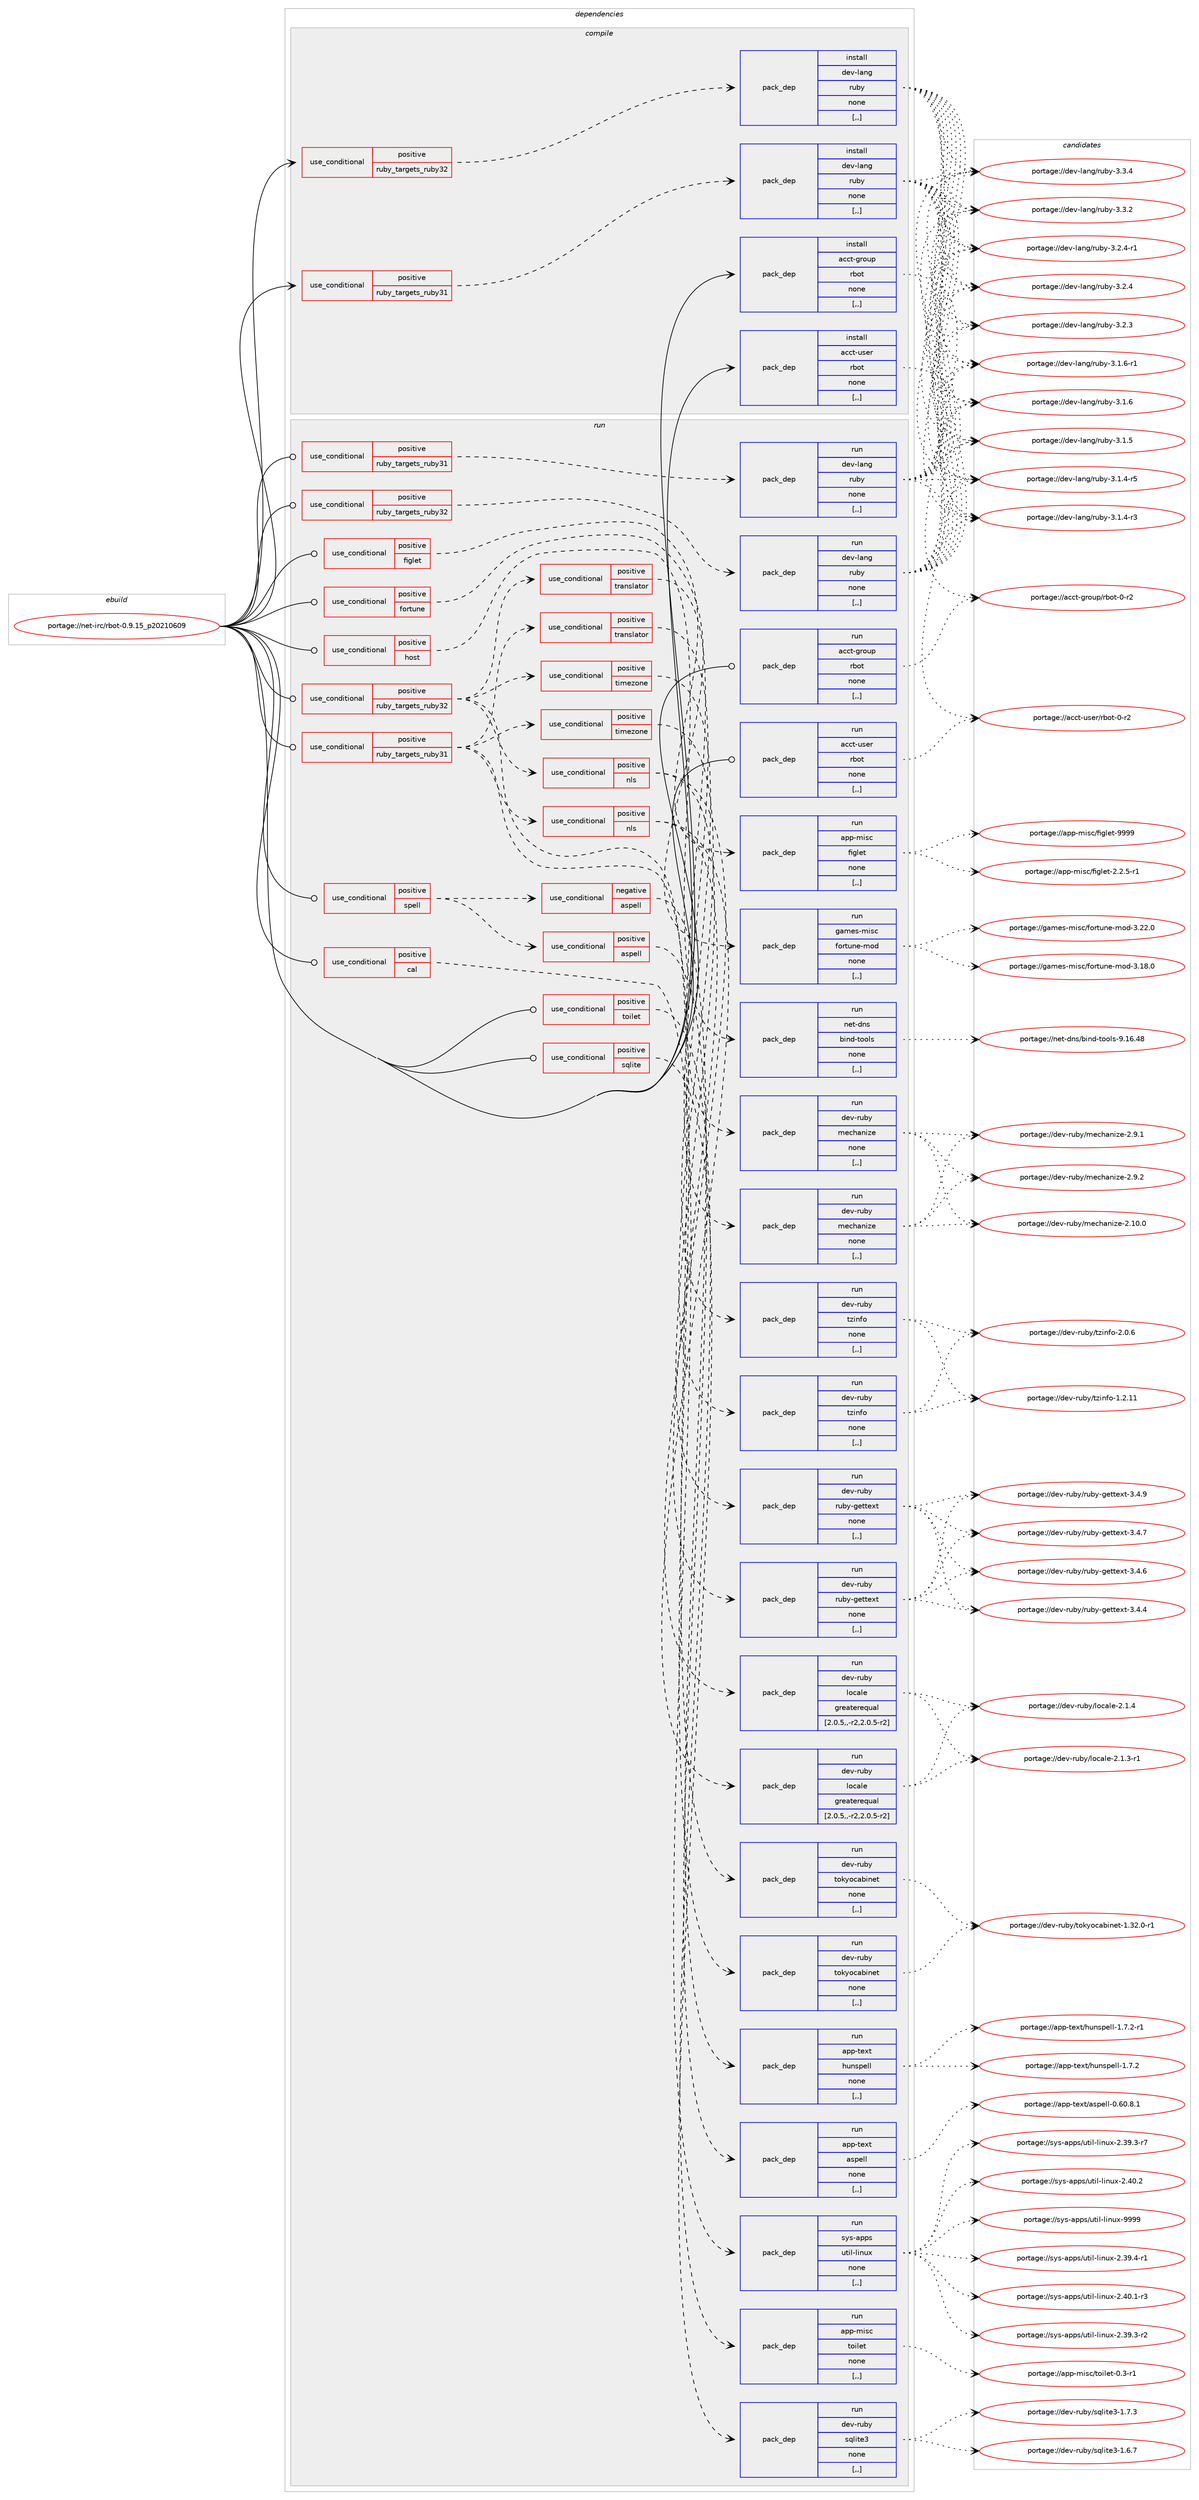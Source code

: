 digraph prolog {

# *************
# Graph options
# *************

newrank=true;
concentrate=true;
compound=true;
graph [rankdir=LR,fontname=Helvetica,fontsize=10,ranksep=1.5];#, ranksep=2.5, nodesep=0.2];
edge  [arrowhead=vee];
node  [fontname=Helvetica,fontsize=10];

# **********
# The ebuild
# **********

subgraph cluster_leftcol {
color=gray;
rank=same;
label=<<i>ebuild</i>>;
id [label="portage://net-irc/rbot-0.9.15_p20210609", color=red, width=4, href="../net-irc/rbot-0.9.15_p20210609.svg"];
}

# ****************
# The dependencies
# ****************

subgraph cluster_midcol {
color=gray;
label=<<i>dependencies</i>>;
subgraph cluster_compile {
fillcolor="#eeeeee";
style=filled;
label=<<i>compile</i>>;
subgraph cond92188 {
dependency354249 [label=<<TABLE BORDER="0" CELLBORDER="1" CELLSPACING="0" CELLPADDING="4"><TR><TD ROWSPAN="3" CELLPADDING="10">use_conditional</TD></TR><TR><TD>positive</TD></TR><TR><TD>ruby_targets_ruby31</TD></TR></TABLE>>, shape=none, color=red];
subgraph pack259430 {
dependency354250 [label=<<TABLE BORDER="0" CELLBORDER="1" CELLSPACING="0" CELLPADDING="4" WIDTH="220"><TR><TD ROWSPAN="6" CELLPADDING="30">pack_dep</TD></TR><TR><TD WIDTH="110">install</TD></TR><TR><TD>dev-lang</TD></TR><TR><TD>ruby</TD></TR><TR><TD>none</TD></TR><TR><TD>[,,]</TD></TR></TABLE>>, shape=none, color=blue];
}
dependency354249:e -> dependency354250:w [weight=20,style="dashed",arrowhead="vee"];
}
id:e -> dependency354249:w [weight=20,style="solid",arrowhead="vee"];
subgraph cond92189 {
dependency354251 [label=<<TABLE BORDER="0" CELLBORDER="1" CELLSPACING="0" CELLPADDING="4"><TR><TD ROWSPAN="3" CELLPADDING="10">use_conditional</TD></TR><TR><TD>positive</TD></TR><TR><TD>ruby_targets_ruby32</TD></TR></TABLE>>, shape=none, color=red];
subgraph pack259431 {
dependency354252 [label=<<TABLE BORDER="0" CELLBORDER="1" CELLSPACING="0" CELLPADDING="4" WIDTH="220"><TR><TD ROWSPAN="6" CELLPADDING="30">pack_dep</TD></TR><TR><TD WIDTH="110">install</TD></TR><TR><TD>dev-lang</TD></TR><TR><TD>ruby</TD></TR><TR><TD>none</TD></TR><TR><TD>[,,]</TD></TR></TABLE>>, shape=none, color=blue];
}
dependency354251:e -> dependency354252:w [weight=20,style="dashed",arrowhead="vee"];
}
id:e -> dependency354251:w [weight=20,style="solid",arrowhead="vee"];
subgraph pack259432 {
dependency354253 [label=<<TABLE BORDER="0" CELLBORDER="1" CELLSPACING="0" CELLPADDING="4" WIDTH="220"><TR><TD ROWSPAN="6" CELLPADDING="30">pack_dep</TD></TR><TR><TD WIDTH="110">install</TD></TR><TR><TD>acct-group</TD></TR><TR><TD>rbot</TD></TR><TR><TD>none</TD></TR><TR><TD>[,,]</TD></TR></TABLE>>, shape=none, color=blue];
}
id:e -> dependency354253:w [weight=20,style="solid",arrowhead="vee"];
subgraph pack259433 {
dependency354254 [label=<<TABLE BORDER="0" CELLBORDER="1" CELLSPACING="0" CELLPADDING="4" WIDTH="220"><TR><TD ROWSPAN="6" CELLPADDING="30">pack_dep</TD></TR><TR><TD WIDTH="110">install</TD></TR><TR><TD>acct-user</TD></TR><TR><TD>rbot</TD></TR><TR><TD>none</TD></TR><TR><TD>[,,]</TD></TR></TABLE>>, shape=none, color=blue];
}
id:e -> dependency354254:w [weight=20,style="solid",arrowhead="vee"];
}
subgraph cluster_compileandrun {
fillcolor="#eeeeee";
style=filled;
label=<<i>compile and run</i>>;
}
subgraph cluster_run {
fillcolor="#eeeeee";
style=filled;
label=<<i>run</i>>;
subgraph cond92190 {
dependency354255 [label=<<TABLE BORDER="0" CELLBORDER="1" CELLSPACING="0" CELLPADDING="4"><TR><TD ROWSPAN="3" CELLPADDING="10">use_conditional</TD></TR><TR><TD>positive</TD></TR><TR><TD>cal</TD></TR></TABLE>>, shape=none, color=red];
subgraph pack259434 {
dependency354256 [label=<<TABLE BORDER="0" CELLBORDER="1" CELLSPACING="0" CELLPADDING="4" WIDTH="220"><TR><TD ROWSPAN="6" CELLPADDING="30">pack_dep</TD></TR><TR><TD WIDTH="110">run</TD></TR><TR><TD>sys-apps</TD></TR><TR><TD>util-linux</TD></TR><TR><TD>none</TD></TR><TR><TD>[,,]</TD></TR></TABLE>>, shape=none, color=blue];
}
dependency354255:e -> dependency354256:w [weight=20,style="dashed",arrowhead="vee"];
}
id:e -> dependency354255:w [weight=20,style="solid",arrowhead="odot"];
subgraph cond92191 {
dependency354257 [label=<<TABLE BORDER="0" CELLBORDER="1" CELLSPACING="0" CELLPADDING="4"><TR><TD ROWSPAN="3" CELLPADDING="10">use_conditional</TD></TR><TR><TD>positive</TD></TR><TR><TD>figlet</TD></TR></TABLE>>, shape=none, color=red];
subgraph pack259435 {
dependency354258 [label=<<TABLE BORDER="0" CELLBORDER="1" CELLSPACING="0" CELLPADDING="4" WIDTH="220"><TR><TD ROWSPAN="6" CELLPADDING="30">pack_dep</TD></TR><TR><TD WIDTH="110">run</TD></TR><TR><TD>app-misc</TD></TR><TR><TD>figlet</TD></TR><TR><TD>none</TD></TR><TR><TD>[,,]</TD></TR></TABLE>>, shape=none, color=blue];
}
dependency354257:e -> dependency354258:w [weight=20,style="dashed",arrowhead="vee"];
}
id:e -> dependency354257:w [weight=20,style="solid",arrowhead="odot"];
subgraph cond92192 {
dependency354259 [label=<<TABLE BORDER="0" CELLBORDER="1" CELLSPACING="0" CELLPADDING="4"><TR><TD ROWSPAN="3" CELLPADDING="10">use_conditional</TD></TR><TR><TD>positive</TD></TR><TR><TD>fortune</TD></TR></TABLE>>, shape=none, color=red];
subgraph pack259436 {
dependency354260 [label=<<TABLE BORDER="0" CELLBORDER="1" CELLSPACING="0" CELLPADDING="4" WIDTH="220"><TR><TD ROWSPAN="6" CELLPADDING="30">pack_dep</TD></TR><TR><TD WIDTH="110">run</TD></TR><TR><TD>games-misc</TD></TR><TR><TD>fortune-mod</TD></TR><TR><TD>none</TD></TR><TR><TD>[,,]</TD></TR></TABLE>>, shape=none, color=blue];
}
dependency354259:e -> dependency354260:w [weight=20,style="dashed",arrowhead="vee"];
}
id:e -> dependency354259:w [weight=20,style="solid",arrowhead="odot"];
subgraph cond92193 {
dependency354261 [label=<<TABLE BORDER="0" CELLBORDER="1" CELLSPACING="0" CELLPADDING="4"><TR><TD ROWSPAN="3" CELLPADDING="10">use_conditional</TD></TR><TR><TD>positive</TD></TR><TR><TD>host</TD></TR></TABLE>>, shape=none, color=red];
subgraph pack259437 {
dependency354262 [label=<<TABLE BORDER="0" CELLBORDER="1" CELLSPACING="0" CELLPADDING="4" WIDTH="220"><TR><TD ROWSPAN="6" CELLPADDING="30">pack_dep</TD></TR><TR><TD WIDTH="110">run</TD></TR><TR><TD>net-dns</TD></TR><TR><TD>bind-tools</TD></TR><TR><TD>none</TD></TR><TR><TD>[,,]</TD></TR></TABLE>>, shape=none, color=blue];
}
dependency354261:e -> dependency354262:w [weight=20,style="dashed",arrowhead="vee"];
}
id:e -> dependency354261:w [weight=20,style="solid",arrowhead="odot"];
subgraph cond92194 {
dependency354263 [label=<<TABLE BORDER="0" CELLBORDER="1" CELLSPACING="0" CELLPADDING="4"><TR><TD ROWSPAN="3" CELLPADDING="10">use_conditional</TD></TR><TR><TD>positive</TD></TR><TR><TD>ruby_targets_ruby31</TD></TR></TABLE>>, shape=none, color=red];
subgraph pack259438 {
dependency354264 [label=<<TABLE BORDER="0" CELLBORDER="1" CELLSPACING="0" CELLPADDING="4" WIDTH="220"><TR><TD ROWSPAN="6" CELLPADDING="30">pack_dep</TD></TR><TR><TD WIDTH="110">run</TD></TR><TR><TD>dev-lang</TD></TR><TR><TD>ruby</TD></TR><TR><TD>none</TD></TR><TR><TD>[,,]</TD></TR></TABLE>>, shape=none, color=blue];
}
dependency354263:e -> dependency354264:w [weight=20,style="dashed",arrowhead="vee"];
}
id:e -> dependency354263:w [weight=20,style="solid",arrowhead="odot"];
subgraph cond92195 {
dependency354265 [label=<<TABLE BORDER="0" CELLBORDER="1" CELLSPACING="0" CELLPADDING="4"><TR><TD ROWSPAN="3" CELLPADDING="10">use_conditional</TD></TR><TR><TD>positive</TD></TR><TR><TD>ruby_targets_ruby31</TD></TR></TABLE>>, shape=none, color=red];
subgraph pack259439 {
dependency354266 [label=<<TABLE BORDER="0" CELLBORDER="1" CELLSPACING="0" CELLPADDING="4" WIDTH="220"><TR><TD ROWSPAN="6" CELLPADDING="30">pack_dep</TD></TR><TR><TD WIDTH="110">run</TD></TR><TR><TD>dev-ruby</TD></TR><TR><TD>tokyocabinet</TD></TR><TR><TD>none</TD></TR><TR><TD>[,,]</TD></TR></TABLE>>, shape=none, color=blue];
}
dependency354265:e -> dependency354266:w [weight=20,style="dashed",arrowhead="vee"];
subgraph cond92196 {
dependency354267 [label=<<TABLE BORDER="0" CELLBORDER="1" CELLSPACING="0" CELLPADDING="4"><TR><TD ROWSPAN="3" CELLPADDING="10">use_conditional</TD></TR><TR><TD>positive</TD></TR><TR><TD>timezone</TD></TR></TABLE>>, shape=none, color=red];
subgraph pack259440 {
dependency354268 [label=<<TABLE BORDER="0" CELLBORDER="1" CELLSPACING="0" CELLPADDING="4" WIDTH="220"><TR><TD ROWSPAN="6" CELLPADDING="30">pack_dep</TD></TR><TR><TD WIDTH="110">run</TD></TR><TR><TD>dev-ruby</TD></TR><TR><TD>tzinfo</TD></TR><TR><TD>none</TD></TR><TR><TD>[,,]</TD></TR></TABLE>>, shape=none, color=blue];
}
dependency354267:e -> dependency354268:w [weight=20,style="dashed",arrowhead="vee"];
}
dependency354265:e -> dependency354267:w [weight=20,style="dashed",arrowhead="vee"];
subgraph cond92197 {
dependency354269 [label=<<TABLE BORDER="0" CELLBORDER="1" CELLSPACING="0" CELLPADDING="4"><TR><TD ROWSPAN="3" CELLPADDING="10">use_conditional</TD></TR><TR><TD>positive</TD></TR><TR><TD>translator</TD></TR></TABLE>>, shape=none, color=red];
subgraph pack259441 {
dependency354270 [label=<<TABLE BORDER="0" CELLBORDER="1" CELLSPACING="0" CELLPADDING="4" WIDTH="220"><TR><TD ROWSPAN="6" CELLPADDING="30">pack_dep</TD></TR><TR><TD WIDTH="110">run</TD></TR><TR><TD>dev-ruby</TD></TR><TR><TD>mechanize</TD></TR><TR><TD>none</TD></TR><TR><TD>[,,]</TD></TR></TABLE>>, shape=none, color=blue];
}
dependency354269:e -> dependency354270:w [weight=20,style="dashed",arrowhead="vee"];
}
dependency354265:e -> dependency354269:w [weight=20,style="dashed",arrowhead="vee"];
subgraph cond92198 {
dependency354271 [label=<<TABLE BORDER="0" CELLBORDER="1" CELLSPACING="0" CELLPADDING="4"><TR><TD ROWSPAN="3" CELLPADDING="10">use_conditional</TD></TR><TR><TD>positive</TD></TR><TR><TD>nls</TD></TR></TABLE>>, shape=none, color=red];
subgraph pack259442 {
dependency354272 [label=<<TABLE BORDER="0" CELLBORDER="1" CELLSPACING="0" CELLPADDING="4" WIDTH="220"><TR><TD ROWSPAN="6" CELLPADDING="30">pack_dep</TD></TR><TR><TD WIDTH="110">run</TD></TR><TR><TD>dev-ruby</TD></TR><TR><TD>ruby-gettext</TD></TR><TR><TD>none</TD></TR><TR><TD>[,,]</TD></TR></TABLE>>, shape=none, color=blue];
}
dependency354271:e -> dependency354272:w [weight=20,style="dashed",arrowhead="vee"];
subgraph pack259443 {
dependency354273 [label=<<TABLE BORDER="0" CELLBORDER="1" CELLSPACING="0" CELLPADDING="4" WIDTH="220"><TR><TD ROWSPAN="6" CELLPADDING="30">pack_dep</TD></TR><TR><TD WIDTH="110">run</TD></TR><TR><TD>dev-ruby</TD></TR><TR><TD>locale</TD></TR><TR><TD>greaterequal</TD></TR><TR><TD>[2.0.5,,-r2,2.0.5-r2]</TD></TR></TABLE>>, shape=none, color=blue];
}
dependency354271:e -> dependency354273:w [weight=20,style="dashed",arrowhead="vee"];
}
dependency354265:e -> dependency354271:w [weight=20,style="dashed",arrowhead="vee"];
}
id:e -> dependency354265:w [weight=20,style="solid",arrowhead="odot"];
subgraph cond92199 {
dependency354274 [label=<<TABLE BORDER="0" CELLBORDER="1" CELLSPACING="0" CELLPADDING="4"><TR><TD ROWSPAN="3" CELLPADDING="10">use_conditional</TD></TR><TR><TD>positive</TD></TR><TR><TD>ruby_targets_ruby32</TD></TR></TABLE>>, shape=none, color=red];
subgraph pack259444 {
dependency354275 [label=<<TABLE BORDER="0" CELLBORDER="1" CELLSPACING="0" CELLPADDING="4" WIDTH="220"><TR><TD ROWSPAN="6" CELLPADDING="30">pack_dep</TD></TR><TR><TD WIDTH="110">run</TD></TR><TR><TD>dev-lang</TD></TR><TR><TD>ruby</TD></TR><TR><TD>none</TD></TR><TR><TD>[,,]</TD></TR></TABLE>>, shape=none, color=blue];
}
dependency354274:e -> dependency354275:w [weight=20,style="dashed",arrowhead="vee"];
}
id:e -> dependency354274:w [weight=20,style="solid",arrowhead="odot"];
subgraph cond92200 {
dependency354276 [label=<<TABLE BORDER="0" CELLBORDER="1" CELLSPACING="0" CELLPADDING="4"><TR><TD ROWSPAN="3" CELLPADDING="10">use_conditional</TD></TR><TR><TD>positive</TD></TR><TR><TD>ruby_targets_ruby32</TD></TR></TABLE>>, shape=none, color=red];
subgraph pack259445 {
dependency354277 [label=<<TABLE BORDER="0" CELLBORDER="1" CELLSPACING="0" CELLPADDING="4" WIDTH="220"><TR><TD ROWSPAN="6" CELLPADDING="30">pack_dep</TD></TR><TR><TD WIDTH="110">run</TD></TR><TR><TD>dev-ruby</TD></TR><TR><TD>tokyocabinet</TD></TR><TR><TD>none</TD></TR><TR><TD>[,,]</TD></TR></TABLE>>, shape=none, color=blue];
}
dependency354276:e -> dependency354277:w [weight=20,style="dashed",arrowhead="vee"];
subgraph cond92201 {
dependency354278 [label=<<TABLE BORDER="0" CELLBORDER="1" CELLSPACING="0" CELLPADDING="4"><TR><TD ROWSPAN="3" CELLPADDING="10">use_conditional</TD></TR><TR><TD>positive</TD></TR><TR><TD>timezone</TD></TR></TABLE>>, shape=none, color=red];
subgraph pack259446 {
dependency354279 [label=<<TABLE BORDER="0" CELLBORDER="1" CELLSPACING="0" CELLPADDING="4" WIDTH="220"><TR><TD ROWSPAN="6" CELLPADDING="30">pack_dep</TD></TR><TR><TD WIDTH="110">run</TD></TR><TR><TD>dev-ruby</TD></TR><TR><TD>tzinfo</TD></TR><TR><TD>none</TD></TR><TR><TD>[,,]</TD></TR></TABLE>>, shape=none, color=blue];
}
dependency354278:e -> dependency354279:w [weight=20,style="dashed",arrowhead="vee"];
}
dependency354276:e -> dependency354278:w [weight=20,style="dashed",arrowhead="vee"];
subgraph cond92202 {
dependency354280 [label=<<TABLE BORDER="0" CELLBORDER="1" CELLSPACING="0" CELLPADDING="4"><TR><TD ROWSPAN="3" CELLPADDING="10">use_conditional</TD></TR><TR><TD>positive</TD></TR><TR><TD>translator</TD></TR></TABLE>>, shape=none, color=red];
subgraph pack259447 {
dependency354281 [label=<<TABLE BORDER="0" CELLBORDER="1" CELLSPACING="0" CELLPADDING="4" WIDTH="220"><TR><TD ROWSPAN="6" CELLPADDING="30">pack_dep</TD></TR><TR><TD WIDTH="110">run</TD></TR><TR><TD>dev-ruby</TD></TR><TR><TD>mechanize</TD></TR><TR><TD>none</TD></TR><TR><TD>[,,]</TD></TR></TABLE>>, shape=none, color=blue];
}
dependency354280:e -> dependency354281:w [weight=20,style="dashed",arrowhead="vee"];
}
dependency354276:e -> dependency354280:w [weight=20,style="dashed",arrowhead="vee"];
subgraph cond92203 {
dependency354282 [label=<<TABLE BORDER="0" CELLBORDER="1" CELLSPACING="0" CELLPADDING="4"><TR><TD ROWSPAN="3" CELLPADDING="10">use_conditional</TD></TR><TR><TD>positive</TD></TR><TR><TD>nls</TD></TR></TABLE>>, shape=none, color=red];
subgraph pack259448 {
dependency354283 [label=<<TABLE BORDER="0" CELLBORDER="1" CELLSPACING="0" CELLPADDING="4" WIDTH="220"><TR><TD ROWSPAN="6" CELLPADDING="30">pack_dep</TD></TR><TR><TD WIDTH="110">run</TD></TR><TR><TD>dev-ruby</TD></TR><TR><TD>ruby-gettext</TD></TR><TR><TD>none</TD></TR><TR><TD>[,,]</TD></TR></TABLE>>, shape=none, color=blue];
}
dependency354282:e -> dependency354283:w [weight=20,style="dashed",arrowhead="vee"];
subgraph pack259449 {
dependency354284 [label=<<TABLE BORDER="0" CELLBORDER="1" CELLSPACING="0" CELLPADDING="4" WIDTH="220"><TR><TD ROWSPAN="6" CELLPADDING="30">pack_dep</TD></TR><TR><TD WIDTH="110">run</TD></TR><TR><TD>dev-ruby</TD></TR><TR><TD>locale</TD></TR><TR><TD>greaterequal</TD></TR><TR><TD>[2.0.5,,-r2,2.0.5-r2]</TD></TR></TABLE>>, shape=none, color=blue];
}
dependency354282:e -> dependency354284:w [weight=20,style="dashed",arrowhead="vee"];
}
dependency354276:e -> dependency354282:w [weight=20,style="dashed",arrowhead="vee"];
}
id:e -> dependency354276:w [weight=20,style="solid",arrowhead="odot"];
subgraph cond92204 {
dependency354285 [label=<<TABLE BORDER="0" CELLBORDER="1" CELLSPACING="0" CELLPADDING="4"><TR><TD ROWSPAN="3" CELLPADDING="10">use_conditional</TD></TR><TR><TD>positive</TD></TR><TR><TD>spell</TD></TR></TABLE>>, shape=none, color=red];
subgraph cond92205 {
dependency354286 [label=<<TABLE BORDER="0" CELLBORDER="1" CELLSPACING="0" CELLPADDING="4"><TR><TD ROWSPAN="3" CELLPADDING="10">use_conditional</TD></TR><TR><TD>positive</TD></TR><TR><TD>aspell</TD></TR></TABLE>>, shape=none, color=red];
subgraph pack259450 {
dependency354287 [label=<<TABLE BORDER="0" CELLBORDER="1" CELLSPACING="0" CELLPADDING="4" WIDTH="220"><TR><TD ROWSPAN="6" CELLPADDING="30">pack_dep</TD></TR><TR><TD WIDTH="110">run</TD></TR><TR><TD>app-text</TD></TR><TR><TD>aspell</TD></TR><TR><TD>none</TD></TR><TR><TD>[,,]</TD></TR></TABLE>>, shape=none, color=blue];
}
dependency354286:e -> dependency354287:w [weight=20,style="dashed",arrowhead="vee"];
}
dependency354285:e -> dependency354286:w [weight=20,style="dashed",arrowhead="vee"];
subgraph cond92206 {
dependency354288 [label=<<TABLE BORDER="0" CELLBORDER="1" CELLSPACING="0" CELLPADDING="4"><TR><TD ROWSPAN="3" CELLPADDING="10">use_conditional</TD></TR><TR><TD>negative</TD></TR><TR><TD>aspell</TD></TR></TABLE>>, shape=none, color=red];
subgraph pack259451 {
dependency354289 [label=<<TABLE BORDER="0" CELLBORDER="1" CELLSPACING="0" CELLPADDING="4" WIDTH="220"><TR><TD ROWSPAN="6" CELLPADDING="30">pack_dep</TD></TR><TR><TD WIDTH="110">run</TD></TR><TR><TD>app-text</TD></TR><TR><TD>hunspell</TD></TR><TR><TD>none</TD></TR><TR><TD>[,,]</TD></TR></TABLE>>, shape=none, color=blue];
}
dependency354288:e -> dependency354289:w [weight=20,style="dashed",arrowhead="vee"];
}
dependency354285:e -> dependency354288:w [weight=20,style="dashed",arrowhead="vee"];
}
id:e -> dependency354285:w [weight=20,style="solid",arrowhead="odot"];
subgraph cond92207 {
dependency354290 [label=<<TABLE BORDER="0" CELLBORDER="1" CELLSPACING="0" CELLPADDING="4"><TR><TD ROWSPAN="3" CELLPADDING="10">use_conditional</TD></TR><TR><TD>positive</TD></TR><TR><TD>sqlite</TD></TR></TABLE>>, shape=none, color=red];
subgraph pack259452 {
dependency354291 [label=<<TABLE BORDER="0" CELLBORDER="1" CELLSPACING="0" CELLPADDING="4" WIDTH="220"><TR><TD ROWSPAN="6" CELLPADDING="30">pack_dep</TD></TR><TR><TD WIDTH="110">run</TD></TR><TR><TD>dev-ruby</TD></TR><TR><TD>sqlite3</TD></TR><TR><TD>none</TD></TR><TR><TD>[,,]</TD></TR></TABLE>>, shape=none, color=blue];
}
dependency354290:e -> dependency354291:w [weight=20,style="dashed",arrowhead="vee"];
}
id:e -> dependency354290:w [weight=20,style="solid",arrowhead="odot"];
subgraph cond92208 {
dependency354292 [label=<<TABLE BORDER="0" CELLBORDER="1" CELLSPACING="0" CELLPADDING="4"><TR><TD ROWSPAN="3" CELLPADDING="10">use_conditional</TD></TR><TR><TD>positive</TD></TR><TR><TD>toilet</TD></TR></TABLE>>, shape=none, color=red];
subgraph pack259453 {
dependency354293 [label=<<TABLE BORDER="0" CELLBORDER="1" CELLSPACING="0" CELLPADDING="4" WIDTH="220"><TR><TD ROWSPAN="6" CELLPADDING="30">pack_dep</TD></TR><TR><TD WIDTH="110">run</TD></TR><TR><TD>app-misc</TD></TR><TR><TD>toilet</TD></TR><TR><TD>none</TD></TR><TR><TD>[,,]</TD></TR></TABLE>>, shape=none, color=blue];
}
dependency354292:e -> dependency354293:w [weight=20,style="dashed",arrowhead="vee"];
}
id:e -> dependency354292:w [weight=20,style="solid",arrowhead="odot"];
subgraph pack259454 {
dependency354294 [label=<<TABLE BORDER="0" CELLBORDER="1" CELLSPACING="0" CELLPADDING="4" WIDTH="220"><TR><TD ROWSPAN="6" CELLPADDING="30">pack_dep</TD></TR><TR><TD WIDTH="110">run</TD></TR><TR><TD>acct-group</TD></TR><TR><TD>rbot</TD></TR><TR><TD>none</TD></TR><TR><TD>[,,]</TD></TR></TABLE>>, shape=none, color=blue];
}
id:e -> dependency354294:w [weight=20,style="solid",arrowhead="odot"];
subgraph pack259455 {
dependency354295 [label=<<TABLE BORDER="0" CELLBORDER="1" CELLSPACING="0" CELLPADDING="4" WIDTH="220"><TR><TD ROWSPAN="6" CELLPADDING="30">pack_dep</TD></TR><TR><TD WIDTH="110">run</TD></TR><TR><TD>acct-user</TD></TR><TR><TD>rbot</TD></TR><TR><TD>none</TD></TR><TR><TD>[,,]</TD></TR></TABLE>>, shape=none, color=blue];
}
id:e -> dependency354295:w [weight=20,style="solid",arrowhead="odot"];
}
}

# **************
# The candidates
# **************

subgraph cluster_choices {
rank=same;
color=gray;
label=<<i>candidates</i>>;

subgraph choice259430 {
color=black;
nodesep=1;
choice10010111845108971101034711411798121455146514652 [label="portage://dev-lang/ruby-3.3.4", color=red, width=4,href="../dev-lang/ruby-3.3.4.svg"];
choice10010111845108971101034711411798121455146514650 [label="portage://dev-lang/ruby-3.3.2", color=red, width=4,href="../dev-lang/ruby-3.3.2.svg"];
choice100101118451089711010347114117981214551465046524511449 [label="portage://dev-lang/ruby-3.2.4-r1", color=red, width=4,href="../dev-lang/ruby-3.2.4-r1.svg"];
choice10010111845108971101034711411798121455146504652 [label="portage://dev-lang/ruby-3.2.4", color=red, width=4,href="../dev-lang/ruby-3.2.4.svg"];
choice10010111845108971101034711411798121455146504651 [label="portage://dev-lang/ruby-3.2.3", color=red, width=4,href="../dev-lang/ruby-3.2.3.svg"];
choice100101118451089711010347114117981214551464946544511449 [label="portage://dev-lang/ruby-3.1.6-r1", color=red, width=4,href="../dev-lang/ruby-3.1.6-r1.svg"];
choice10010111845108971101034711411798121455146494654 [label="portage://dev-lang/ruby-3.1.6", color=red, width=4,href="../dev-lang/ruby-3.1.6.svg"];
choice10010111845108971101034711411798121455146494653 [label="portage://dev-lang/ruby-3.1.5", color=red, width=4,href="../dev-lang/ruby-3.1.5.svg"];
choice100101118451089711010347114117981214551464946524511453 [label="portage://dev-lang/ruby-3.1.4-r5", color=red, width=4,href="../dev-lang/ruby-3.1.4-r5.svg"];
choice100101118451089711010347114117981214551464946524511451 [label="portage://dev-lang/ruby-3.1.4-r3", color=red, width=4,href="../dev-lang/ruby-3.1.4-r3.svg"];
dependency354250:e -> choice10010111845108971101034711411798121455146514652:w [style=dotted,weight="100"];
dependency354250:e -> choice10010111845108971101034711411798121455146514650:w [style=dotted,weight="100"];
dependency354250:e -> choice100101118451089711010347114117981214551465046524511449:w [style=dotted,weight="100"];
dependency354250:e -> choice10010111845108971101034711411798121455146504652:w [style=dotted,weight="100"];
dependency354250:e -> choice10010111845108971101034711411798121455146504651:w [style=dotted,weight="100"];
dependency354250:e -> choice100101118451089711010347114117981214551464946544511449:w [style=dotted,weight="100"];
dependency354250:e -> choice10010111845108971101034711411798121455146494654:w [style=dotted,weight="100"];
dependency354250:e -> choice10010111845108971101034711411798121455146494653:w [style=dotted,weight="100"];
dependency354250:e -> choice100101118451089711010347114117981214551464946524511453:w [style=dotted,weight="100"];
dependency354250:e -> choice100101118451089711010347114117981214551464946524511451:w [style=dotted,weight="100"];
}
subgraph choice259431 {
color=black;
nodesep=1;
choice10010111845108971101034711411798121455146514652 [label="portage://dev-lang/ruby-3.3.4", color=red, width=4,href="../dev-lang/ruby-3.3.4.svg"];
choice10010111845108971101034711411798121455146514650 [label="portage://dev-lang/ruby-3.3.2", color=red, width=4,href="../dev-lang/ruby-3.3.2.svg"];
choice100101118451089711010347114117981214551465046524511449 [label="portage://dev-lang/ruby-3.2.4-r1", color=red, width=4,href="../dev-lang/ruby-3.2.4-r1.svg"];
choice10010111845108971101034711411798121455146504652 [label="portage://dev-lang/ruby-3.2.4", color=red, width=4,href="../dev-lang/ruby-3.2.4.svg"];
choice10010111845108971101034711411798121455146504651 [label="portage://dev-lang/ruby-3.2.3", color=red, width=4,href="../dev-lang/ruby-3.2.3.svg"];
choice100101118451089711010347114117981214551464946544511449 [label="portage://dev-lang/ruby-3.1.6-r1", color=red, width=4,href="../dev-lang/ruby-3.1.6-r1.svg"];
choice10010111845108971101034711411798121455146494654 [label="portage://dev-lang/ruby-3.1.6", color=red, width=4,href="../dev-lang/ruby-3.1.6.svg"];
choice10010111845108971101034711411798121455146494653 [label="portage://dev-lang/ruby-3.1.5", color=red, width=4,href="../dev-lang/ruby-3.1.5.svg"];
choice100101118451089711010347114117981214551464946524511453 [label="portage://dev-lang/ruby-3.1.4-r5", color=red, width=4,href="../dev-lang/ruby-3.1.4-r5.svg"];
choice100101118451089711010347114117981214551464946524511451 [label="portage://dev-lang/ruby-3.1.4-r3", color=red, width=4,href="../dev-lang/ruby-3.1.4-r3.svg"];
dependency354252:e -> choice10010111845108971101034711411798121455146514652:w [style=dotted,weight="100"];
dependency354252:e -> choice10010111845108971101034711411798121455146514650:w [style=dotted,weight="100"];
dependency354252:e -> choice100101118451089711010347114117981214551465046524511449:w [style=dotted,weight="100"];
dependency354252:e -> choice10010111845108971101034711411798121455146504652:w [style=dotted,weight="100"];
dependency354252:e -> choice10010111845108971101034711411798121455146504651:w [style=dotted,weight="100"];
dependency354252:e -> choice100101118451089711010347114117981214551464946544511449:w [style=dotted,weight="100"];
dependency354252:e -> choice10010111845108971101034711411798121455146494654:w [style=dotted,weight="100"];
dependency354252:e -> choice10010111845108971101034711411798121455146494653:w [style=dotted,weight="100"];
dependency354252:e -> choice100101118451089711010347114117981214551464946524511453:w [style=dotted,weight="100"];
dependency354252:e -> choice100101118451089711010347114117981214551464946524511451:w [style=dotted,weight="100"];
}
subgraph choice259432 {
color=black;
nodesep=1;
choice97999911645103114111117112471149811111645484511450 [label="portage://acct-group/rbot-0-r2", color=red, width=4,href="../acct-group/rbot-0-r2.svg"];
dependency354253:e -> choice97999911645103114111117112471149811111645484511450:w [style=dotted,weight="100"];
}
subgraph choice259433 {
color=black;
nodesep=1;
choice97999911645117115101114471149811111645484511450 [label="portage://acct-user/rbot-0-r2", color=red, width=4,href="../acct-user/rbot-0-r2.svg"];
dependency354254:e -> choice97999911645117115101114471149811111645484511450:w [style=dotted,weight="100"];
}
subgraph choice259434 {
color=black;
nodesep=1;
choice115121115459711211211547117116105108451081051101171204557575757 [label="portage://sys-apps/util-linux-9999", color=red, width=4,href="../sys-apps/util-linux-9999.svg"];
choice1151211154597112112115471171161051084510810511011712045504652484650 [label="portage://sys-apps/util-linux-2.40.2", color=red, width=4,href="../sys-apps/util-linux-2.40.2.svg"];
choice11512111545971121121154711711610510845108105110117120455046524846494511451 [label="portage://sys-apps/util-linux-2.40.1-r3", color=red, width=4,href="../sys-apps/util-linux-2.40.1-r3.svg"];
choice11512111545971121121154711711610510845108105110117120455046515746524511449 [label="portage://sys-apps/util-linux-2.39.4-r1", color=red, width=4,href="../sys-apps/util-linux-2.39.4-r1.svg"];
choice11512111545971121121154711711610510845108105110117120455046515746514511455 [label="portage://sys-apps/util-linux-2.39.3-r7", color=red, width=4,href="../sys-apps/util-linux-2.39.3-r7.svg"];
choice11512111545971121121154711711610510845108105110117120455046515746514511450 [label="portage://sys-apps/util-linux-2.39.3-r2", color=red, width=4,href="../sys-apps/util-linux-2.39.3-r2.svg"];
dependency354256:e -> choice115121115459711211211547117116105108451081051101171204557575757:w [style=dotted,weight="100"];
dependency354256:e -> choice1151211154597112112115471171161051084510810511011712045504652484650:w [style=dotted,weight="100"];
dependency354256:e -> choice11512111545971121121154711711610510845108105110117120455046524846494511451:w [style=dotted,weight="100"];
dependency354256:e -> choice11512111545971121121154711711610510845108105110117120455046515746524511449:w [style=dotted,weight="100"];
dependency354256:e -> choice11512111545971121121154711711610510845108105110117120455046515746514511455:w [style=dotted,weight="100"];
dependency354256:e -> choice11512111545971121121154711711610510845108105110117120455046515746514511450:w [style=dotted,weight="100"];
}
subgraph choice259435 {
color=black;
nodesep=1;
choice971121124510910511599471021051031081011164557575757 [label="portage://app-misc/figlet-9999", color=red, width=4,href="../app-misc/figlet-9999.svg"];
choice971121124510910511599471021051031081011164550465046534511449 [label="portage://app-misc/figlet-2.2.5-r1", color=red, width=4,href="../app-misc/figlet-2.2.5-r1.svg"];
dependency354258:e -> choice971121124510910511599471021051031081011164557575757:w [style=dotted,weight="100"];
dependency354258:e -> choice971121124510910511599471021051031081011164550465046534511449:w [style=dotted,weight="100"];
}
subgraph choice259436 {
color=black;
nodesep=1;
choice103971091011154510910511599471021111141161171101014510911110045514650504648 [label="portage://games-misc/fortune-mod-3.22.0", color=red, width=4,href="../games-misc/fortune-mod-3.22.0.svg"];
choice103971091011154510910511599471021111141161171101014510911110045514649564648 [label="portage://games-misc/fortune-mod-3.18.0", color=red, width=4,href="../games-misc/fortune-mod-3.18.0.svg"];
dependency354260:e -> choice103971091011154510910511599471021111141161171101014510911110045514650504648:w [style=dotted,weight="100"];
dependency354260:e -> choice103971091011154510910511599471021111141161171101014510911110045514649564648:w [style=dotted,weight="100"];
}
subgraph choice259437 {
color=black;
nodesep=1;
choice110101116451001101154798105110100451161111111081154557464954465256 [label="portage://net-dns/bind-tools-9.16.48", color=red, width=4,href="../net-dns/bind-tools-9.16.48.svg"];
dependency354262:e -> choice110101116451001101154798105110100451161111111081154557464954465256:w [style=dotted,weight="100"];
}
subgraph choice259438 {
color=black;
nodesep=1;
choice10010111845108971101034711411798121455146514652 [label="portage://dev-lang/ruby-3.3.4", color=red, width=4,href="../dev-lang/ruby-3.3.4.svg"];
choice10010111845108971101034711411798121455146514650 [label="portage://dev-lang/ruby-3.3.2", color=red, width=4,href="../dev-lang/ruby-3.3.2.svg"];
choice100101118451089711010347114117981214551465046524511449 [label="portage://dev-lang/ruby-3.2.4-r1", color=red, width=4,href="../dev-lang/ruby-3.2.4-r1.svg"];
choice10010111845108971101034711411798121455146504652 [label="portage://dev-lang/ruby-3.2.4", color=red, width=4,href="../dev-lang/ruby-3.2.4.svg"];
choice10010111845108971101034711411798121455146504651 [label="portage://dev-lang/ruby-3.2.3", color=red, width=4,href="../dev-lang/ruby-3.2.3.svg"];
choice100101118451089711010347114117981214551464946544511449 [label="portage://dev-lang/ruby-3.1.6-r1", color=red, width=4,href="../dev-lang/ruby-3.1.6-r1.svg"];
choice10010111845108971101034711411798121455146494654 [label="portage://dev-lang/ruby-3.1.6", color=red, width=4,href="../dev-lang/ruby-3.1.6.svg"];
choice10010111845108971101034711411798121455146494653 [label="portage://dev-lang/ruby-3.1.5", color=red, width=4,href="../dev-lang/ruby-3.1.5.svg"];
choice100101118451089711010347114117981214551464946524511453 [label="portage://dev-lang/ruby-3.1.4-r5", color=red, width=4,href="../dev-lang/ruby-3.1.4-r5.svg"];
choice100101118451089711010347114117981214551464946524511451 [label="portage://dev-lang/ruby-3.1.4-r3", color=red, width=4,href="../dev-lang/ruby-3.1.4-r3.svg"];
dependency354264:e -> choice10010111845108971101034711411798121455146514652:w [style=dotted,weight="100"];
dependency354264:e -> choice10010111845108971101034711411798121455146514650:w [style=dotted,weight="100"];
dependency354264:e -> choice100101118451089711010347114117981214551465046524511449:w [style=dotted,weight="100"];
dependency354264:e -> choice10010111845108971101034711411798121455146504652:w [style=dotted,weight="100"];
dependency354264:e -> choice10010111845108971101034711411798121455146504651:w [style=dotted,weight="100"];
dependency354264:e -> choice100101118451089711010347114117981214551464946544511449:w [style=dotted,weight="100"];
dependency354264:e -> choice10010111845108971101034711411798121455146494654:w [style=dotted,weight="100"];
dependency354264:e -> choice10010111845108971101034711411798121455146494653:w [style=dotted,weight="100"];
dependency354264:e -> choice100101118451089711010347114117981214551464946524511453:w [style=dotted,weight="100"];
dependency354264:e -> choice100101118451089711010347114117981214551464946524511451:w [style=dotted,weight="100"];
}
subgraph choice259439 {
color=black;
nodesep=1;
choice100101118451141179812147116111107121111999798105110101116454946515046484511449 [label="portage://dev-ruby/tokyocabinet-1.32.0-r1", color=red, width=4,href="../dev-ruby/tokyocabinet-1.32.0-r1.svg"];
dependency354266:e -> choice100101118451141179812147116111107121111999798105110101116454946515046484511449:w [style=dotted,weight="100"];
}
subgraph choice259440 {
color=black;
nodesep=1;
choice100101118451141179812147116122105110102111455046484654 [label="portage://dev-ruby/tzinfo-2.0.6", color=red, width=4,href="../dev-ruby/tzinfo-2.0.6.svg"];
choice10010111845114117981214711612210511010211145494650464949 [label="portage://dev-ruby/tzinfo-1.2.11", color=red, width=4,href="../dev-ruby/tzinfo-1.2.11.svg"];
dependency354268:e -> choice100101118451141179812147116122105110102111455046484654:w [style=dotted,weight="100"];
dependency354268:e -> choice10010111845114117981214711612210511010211145494650464949:w [style=dotted,weight="100"];
}
subgraph choice259441 {
color=black;
nodesep=1;
choice100101118451141179812147109101991049711010512210145504649484648 [label="portage://dev-ruby/mechanize-2.10.0", color=red, width=4,href="../dev-ruby/mechanize-2.10.0.svg"];
choice1001011184511411798121471091019910497110105122101455046574650 [label="portage://dev-ruby/mechanize-2.9.2", color=red, width=4,href="../dev-ruby/mechanize-2.9.2.svg"];
choice1001011184511411798121471091019910497110105122101455046574649 [label="portage://dev-ruby/mechanize-2.9.1", color=red, width=4,href="../dev-ruby/mechanize-2.9.1.svg"];
dependency354270:e -> choice100101118451141179812147109101991049711010512210145504649484648:w [style=dotted,weight="100"];
dependency354270:e -> choice1001011184511411798121471091019910497110105122101455046574650:w [style=dotted,weight="100"];
dependency354270:e -> choice1001011184511411798121471091019910497110105122101455046574649:w [style=dotted,weight="100"];
}
subgraph choice259442 {
color=black;
nodesep=1;
choice1001011184511411798121471141179812145103101116116101120116455146524657 [label="portage://dev-ruby/ruby-gettext-3.4.9", color=red, width=4,href="../dev-ruby/ruby-gettext-3.4.9.svg"];
choice1001011184511411798121471141179812145103101116116101120116455146524655 [label="portage://dev-ruby/ruby-gettext-3.4.7", color=red, width=4,href="../dev-ruby/ruby-gettext-3.4.7.svg"];
choice1001011184511411798121471141179812145103101116116101120116455146524654 [label="portage://dev-ruby/ruby-gettext-3.4.6", color=red, width=4,href="../dev-ruby/ruby-gettext-3.4.6.svg"];
choice1001011184511411798121471141179812145103101116116101120116455146524652 [label="portage://dev-ruby/ruby-gettext-3.4.4", color=red, width=4,href="../dev-ruby/ruby-gettext-3.4.4.svg"];
dependency354272:e -> choice1001011184511411798121471141179812145103101116116101120116455146524657:w [style=dotted,weight="100"];
dependency354272:e -> choice1001011184511411798121471141179812145103101116116101120116455146524655:w [style=dotted,weight="100"];
dependency354272:e -> choice1001011184511411798121471141179812145103101116116101120116455146524654:w [style=dotted,weight="100"];
dependency354272:e -> choice1001011184511411798121471141179812145103101116116101120116455146524652:w [style=dotted,weight="100"];
}
subgraph choice259443 {
color=black;
nodesep=1;
choice1001011184511411798121471081119997108101455046494652 [label="portage://dev-ruby/locale-2.1.4", color=red, width=4,href="../dev-ruby/locale-2.1.4.svg"];
choice10010111845114117981214710811199971081014550464946514511449 [label="portage://dev-ruby/locale-2.1.3-r1", color=red, width=4,href="../dev-ruby/locale-2.1.3-r1.svg"];
dependency354273:e -> choice1001011184511411798121471081119997108101455046494652:w [style=dotted,weight="100"];
dependency354273:e -> choice10010111845114117981214710811199971081014550464946514511449:w [style=dotted,weight="100"];
}
subgraph choice259444 {
color=black;
nodesep=1;
choice10010111845108971101034711411798121455146514652 [label="portage://dev-lang/ruby-3.3.4", color=red, width=4,href="../dev-lang/ruby-3.3.4.svg"];
choice10010111845108971101034711411798121455146514650 [label="portage://dev-lang/ruby-3.3.2", color=red, width=4,href="../dev-lang/ruby-3.3.2.svg"];
choice100101118451089711010347114117981214551465046524511449 [label="portage://dev-lang/ruby-3.2.4-r1", color=red, width=4,href="../dev-lang/ruby-3.2.4-r1.svg"];
choice10010111845108971101034711411798121455146504652 [label="portage://dev-lang/ruby-3.2.4", color=red, width=4,href="../dev-lang/ruby-3.2.4.svg"];
choice10010111845108971101034711411798121455146504651 [label="portage://dev-lang/ruby-3.2.3", color=red, width=4,href="../dev-lang/ruby-3.2.3.svg"];
choice100101118451089711010347114117981214551464946544511449 [label="portage://dev-lang/ruby-3.1.6-r1", color=red, width=4,href="../dev-lang/ruby-3.1.6-r1.svg"];
choice10010111845108971101034711411798121455146494654 [label="portage://dev-lang/ruby-3.1.6", color=red, width=4,href="../dev-lang/ruby-3.1.6.svg"];
choice10010111845108971101034711411798121455146494653 [label="portage://dev-lang/ruby-3.1.5", color=red, width=4,href="../dev-lang/ruby-3.1.5.svg"];
choice100101118451089711010347114117981214551464946524511453 [label="portage://dev-lang/ruby-3.1.4-r5", color=red, width=4,href="../dev-lang/ruby-3.1.4-r5.svg"];
choice100101118451089711010347114117981214551464946524511451 [label="portage://dev-lang/ruby-3.1.4-r3", color=red, width=4,href="../dev-lang/ruby-3.1.4-r3.svg"];
dependency354275:e -> choice10010111845108971101034711411798121455146514652:w [style=dotted,weight="100"];
dependency354275:e -> choice10010111845108971101034711411798121455146514650:w [style=dotted,weight="100"];
dependency354275:e -> choice100101118451089711010347114117981214551465046524511449:w [style=dotted,weight="100"];
dependency354275:e -> choice10010111845108971101034711411798121455146504652:w [style=dotted,weight="100"];
dependency354275:e -> choice10010111845108971101034711411798121455146504651:w [style=dotted,weight="100"];
dependency354275:e -> choice100101118451089711010347114117981214551464946544511449:w [style=dotted,weight="100"];
dependency354275:e -> choice10010111845108971101034711411798121455146494654:w [style=dotted,weight="100"];
dependency354275:e -> choice10010111845108971101034711411798121455146494653:w [style=dotted,weight="100"];
dependency354275:e -> choice100101118451089711010347114117981214551464946524511453:w [style=dotted,weight="100"];
dependency354275:e -> choice100101118451089711010347114117981214551464946524511451:w [style=dotted,weight="100"];
}
subgraph choice259445 {
color=black;
nodesep=1;
choice100101118451141179812147116111107121111999798105110101116454946515046484511449 [label="portage://dev-ruby/tokyocabinet-1.32.0-r1", color=red, width=4,href="../dev-ruby/tokyocabinet-1.32.0-r1.svg"];
dependency354277:e -> choice100101118451141179812147116111107121111999798105110101116454946515046484511449:w [style=dotted,weight="100"];
}
subgraph choice259446 {
color=black;
nodesep=1;
choice100101118451141179812147116122105110102111455046484654 [label="portage://dev-ruby/tzinfo-2.0.6", color=red, width=4,href="../dev-ruby/tzinfo-2.0.6.svg"];
choice10010111845114117981214711612210511010211145494650464949 [label="portage://dev-ruby/tzinfo-1.2.11", color=red, width=4,href="../dev-ruby/tzinfo-1.2.11.svg"];
dependency354279:e -> choice100101118451141179812147116122105110102111455046484654:w [style=dotted,weight="100"];
dependency354279:e -> choice10010111845114117981214711612210511010211145494650464949:w [style=dotted,weight="100"];
}
subgraph choice259447 {
color=black;
nodesep=1;
choice100101118451141179812147109101991049711010512210145504649484648 [label="portage://dev-ruby/mechanize-2.10.0", color=red, width=4,href="../dev-ruby/mechanize-2.10.0.svg"];
choice1001011184511411798121471091019910497110105122101455046574650 [label="portage://dev-ruby/mechanize-2.9.2", color=red, width=4,href="../dev-ruby/mechanize-2.9.2.svg"];
choice1001011184511411798121471091019910497110105122101455046574649 [label="portage://dev-ruby/mechanize-2.9.1", color=red, width=4,href="../dev-ruby/mechanize-2.9.1.svg"];
dependency354281:e -> choice100101118451141179812147109101991049711010512210145504649484648:w [style=dotted,weight="100"];
dependency354281:e -> choice1001011184511411798121471091019910497110105122101455046574650:w [style=dotted,weight="100"];
dependency354281:e -> choice1001011184511411798121471091019910497110105122101455046574649:w [style=dotted,weight="100"];
}
subgraph choice259448 {
color=black;
nodesep=1;
choice1001011184511411798121471141179812145103101116116101120116455146524657 [label="portage://dev-ruby/ruby-gettext-3.4.9", color=red, width=4,href="../dev-ruby/ruby-gettext-3.4.9.svg"];
choice1001011184511411798121471141179812145103101116116101120116455146524655 [label="portage://dev-ruby/ruby-gettext-3.4.7", color=red, width=4,href="../dev-ruby/ruby-gettext-3.4.7.svg"];
choice1001011184511411798121471141179812145103101116116101120116455146524654 [label="portage://dev-ruby/ruby-gettext-3.4.6", color=red, width=4,href="../dev-ruby/ruby-gettext-3.4.6.svg"];
choice1001011184511411798121471141179812145103101116116101120116455146524652 [label="portage://dev-ruby/ruby-gettext-3.4.4", color=red, width=4,href="../dev-ruby/ruby-gettext-3.4.4.svg"];
dependency354283:e -> choice1001011184511411798121471141179812145103101116116101120116455146524657:w [style=dotted,weight="100"];
dependency354283:e -> choice1001011184511411798121471141179812145103101116116101120116455146524655:w [style=dotted,weight="100"];
dependency354283:e -> choice1001011184511411798121471141179812145103101116116101120116455146524654:w [style=dotted,weight="100"];
dependency354283:e -> choice1001011184511411798121471141179812145103101116116101120116455146524652:w [style=dotted,weight="100"];
}
subgraph choice259449 {
color=black;
nodesep=1;
choice1001011184511411798121471081119997108101455046494652 [label="portage://dev-ruby/locale-2.1.4", color=red, width=4,href="../dev-ruby/locale-2.1.4.svg"];
choice10010111845114117981214710811199971081014550464946514511449 [label="portage://dev-ruby/locale-2.1.3-r1", color=red, width=4,href="../dev-ruby/locale-2.1.3-r1.svg"];
dependency354284:e -> choice1001011184511411798121471081119997108101455046494652:w [style=dotted,weight="100"];
dependency354284:e -> choice10010111845114117981214710811199971081014550464946514511449:w [style=dotted,weight="100"];
}
subgraph choice259450 {
color=black;
nodesep=1;
choice97112112451161011201164797115112101108108454846544846564649 [label="portage://app-text/aspell-0.60.8.1", color=red, width=4,href="../app-text/aspell-0.60.8.1.svg"];
dependency354287:e -> choice97112112451161011201164797115112101108108454846544846564649:w [style=dotted,weight="100"];
}
subgraph choice259451 {
color=black;
nodesep=1;
choice9711211245116101120116471041171101151121011081084549465546504511449 [label="portage://app-text/hunspell-1.7.2-r1", color=red, width=4,href="../app-text/hunspell-1.7.2-r1.svg"];
choice971121124511610112011647104117110115112101108108454946554650 [label="portage://app-text/hunspell-1.7.2", color=red, width=4,href="../app-text/hunspell-1.7.2.svg"];
dependency354289:e -> choice9711211245116101120116471041171101151121011081084549465546504511449:w [style=dotted,weight="100"];
dependency354289:e -> choice971121124511610112011647104117110115112101108108454946554650:w [style=dotted,weight="100"];
}
subgraph choice259452 {
color=black;
nodesep=1;
choice10010111845114117981214711511310810511610151454946554651 [label="portage://dev-ruby/sqlite3-1.7.3", color=red, width=4,href="../dev-ruby/sqlite3-1.7.3.svg"];
choice10010111845114117981214711511310810511610151454946544655 [label="portage://dev-ruby/sqlite3-1.6.7", color=red, width=4,href="../dev-ruby/sqlite3-1.6.7.svg"];
dependency354291:e -> choice10010111845114117981214711511310810511610151454946554651:w [style=dotted,weight="100"];
dependency354291:e -> choice10010111845114117981214711511310810511610151454946544655:w [style=dotted,weight="100"];
}
subgraph choice259453 {
color=black;
nodesep=1;
choice97112112451091051159947116111105108101116454846514511449 [label="portage://app-misc/toilet-0.3-r1", color=red, width=4,href="../app-misc/toilet-0.3-r1.svg"];
dependency354293:e -> choice97112112451091051159947116111105108101116454846514511449:w [style=dotted,weight="100"];
}
subgraph choice259454 {
color=black;
nodesep=1;
choice97999911645103114111117112471149811111645484511450 [label="portage://acct-group/rbot-0-r2", color=red, width=4,href="../acct-group/rbot-0-r2.svg"];
dependency354294:e -> choice97999911645103114111117112471149811111645484511450:w [style=dotted,weight="100"];
}
subgraph choice259455 {
color=black;
nodesep=1;
choice97999911645117115101114471149811111645484511450 [label="portage://acct-user/rbot-0-r2", color=red, width=4,href="../acct-user/rbot-0-r2.svg"];
dependency354295:e -> choice97999911645117115101114471149811111645484511450:w [style=dotted,weight="100"];
}
}

}
